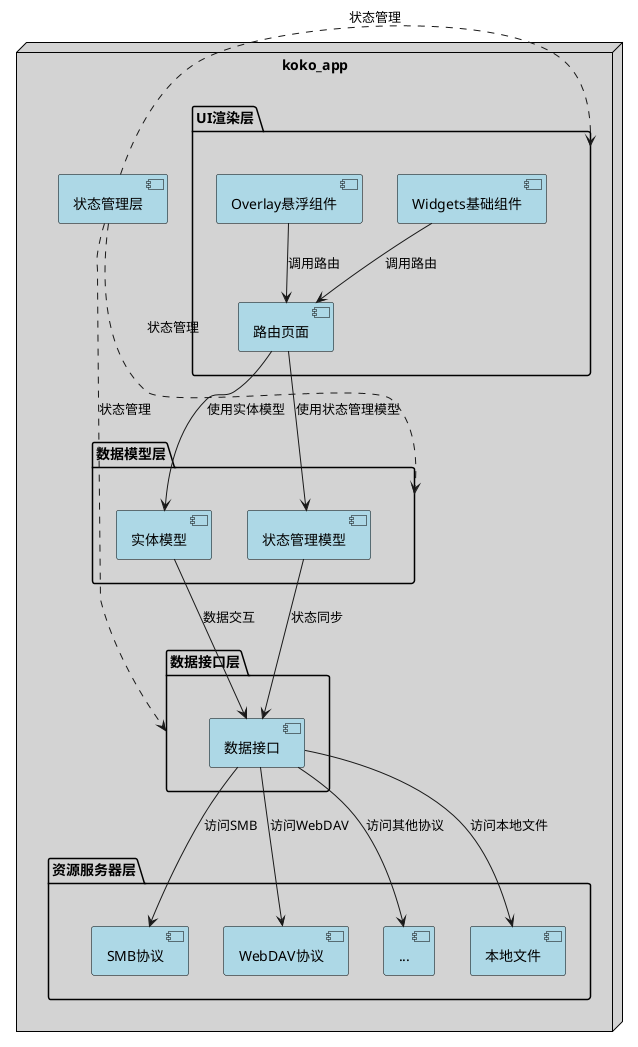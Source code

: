@startuml 系统架构图

skinparam component {
    BackgroundColor LightBlue
    BorderColor Black
    FontColor Black
}

skinparam node {
    BackgroundColor LightYellow
    BorderColor Black
    FontColor Black
}

skinparam package {
    BackgroundColor LightGray
    BorderColor Black
    FontColor Black
}

node "koko_app" {
    package "UI渲染层" as ui {
        component "Overlay悬浮组件" as Overlay
        component "Widgets基础组件" as Widgets
        component "路由页面" as Router
    }

    package "数据模型层" as data {
        component "实体模型" as EntityModel
        component "状态管理模型" as StateModel
    }

    package "数据接口层" as intf {
        component "数据接口" as DataInterface
    }

    package "资源服务器层" as source {
        component "本地文件" as LocalFile
        component "WebDAV协议" as WebDAV
        component "SMB协议" as SMB
        component "..." as ext
    }

    component "状态管理层" as StateManager
}

Overlay --> Router : 调用路由
Widgets --> Router : 调用路由
Router --> EntityModel : 使用实体模型
Router --> StateModel : 使用状态管理模型
EntityModel --> DataInterface : 数据交互
StateModel --> DataInterface : 状态同步
DataInterface --> LocalFile : 访问本地文件
DataInterface --> WebDAV : 访问WebDAV
DataInterface --> SMB : 访问SMB
DataInterface --> ext : 访问其他协议

StateManager .right.> ui : 状态管理
StateManager .right.> data : 状态管理
StateManager .right.> intf : 状态管理

ui -[hidden]down-> data
data -[hidden]down-> intf
intf -[hidden]down-> source
WebDAV -[hidden]right-> ext

@enduml